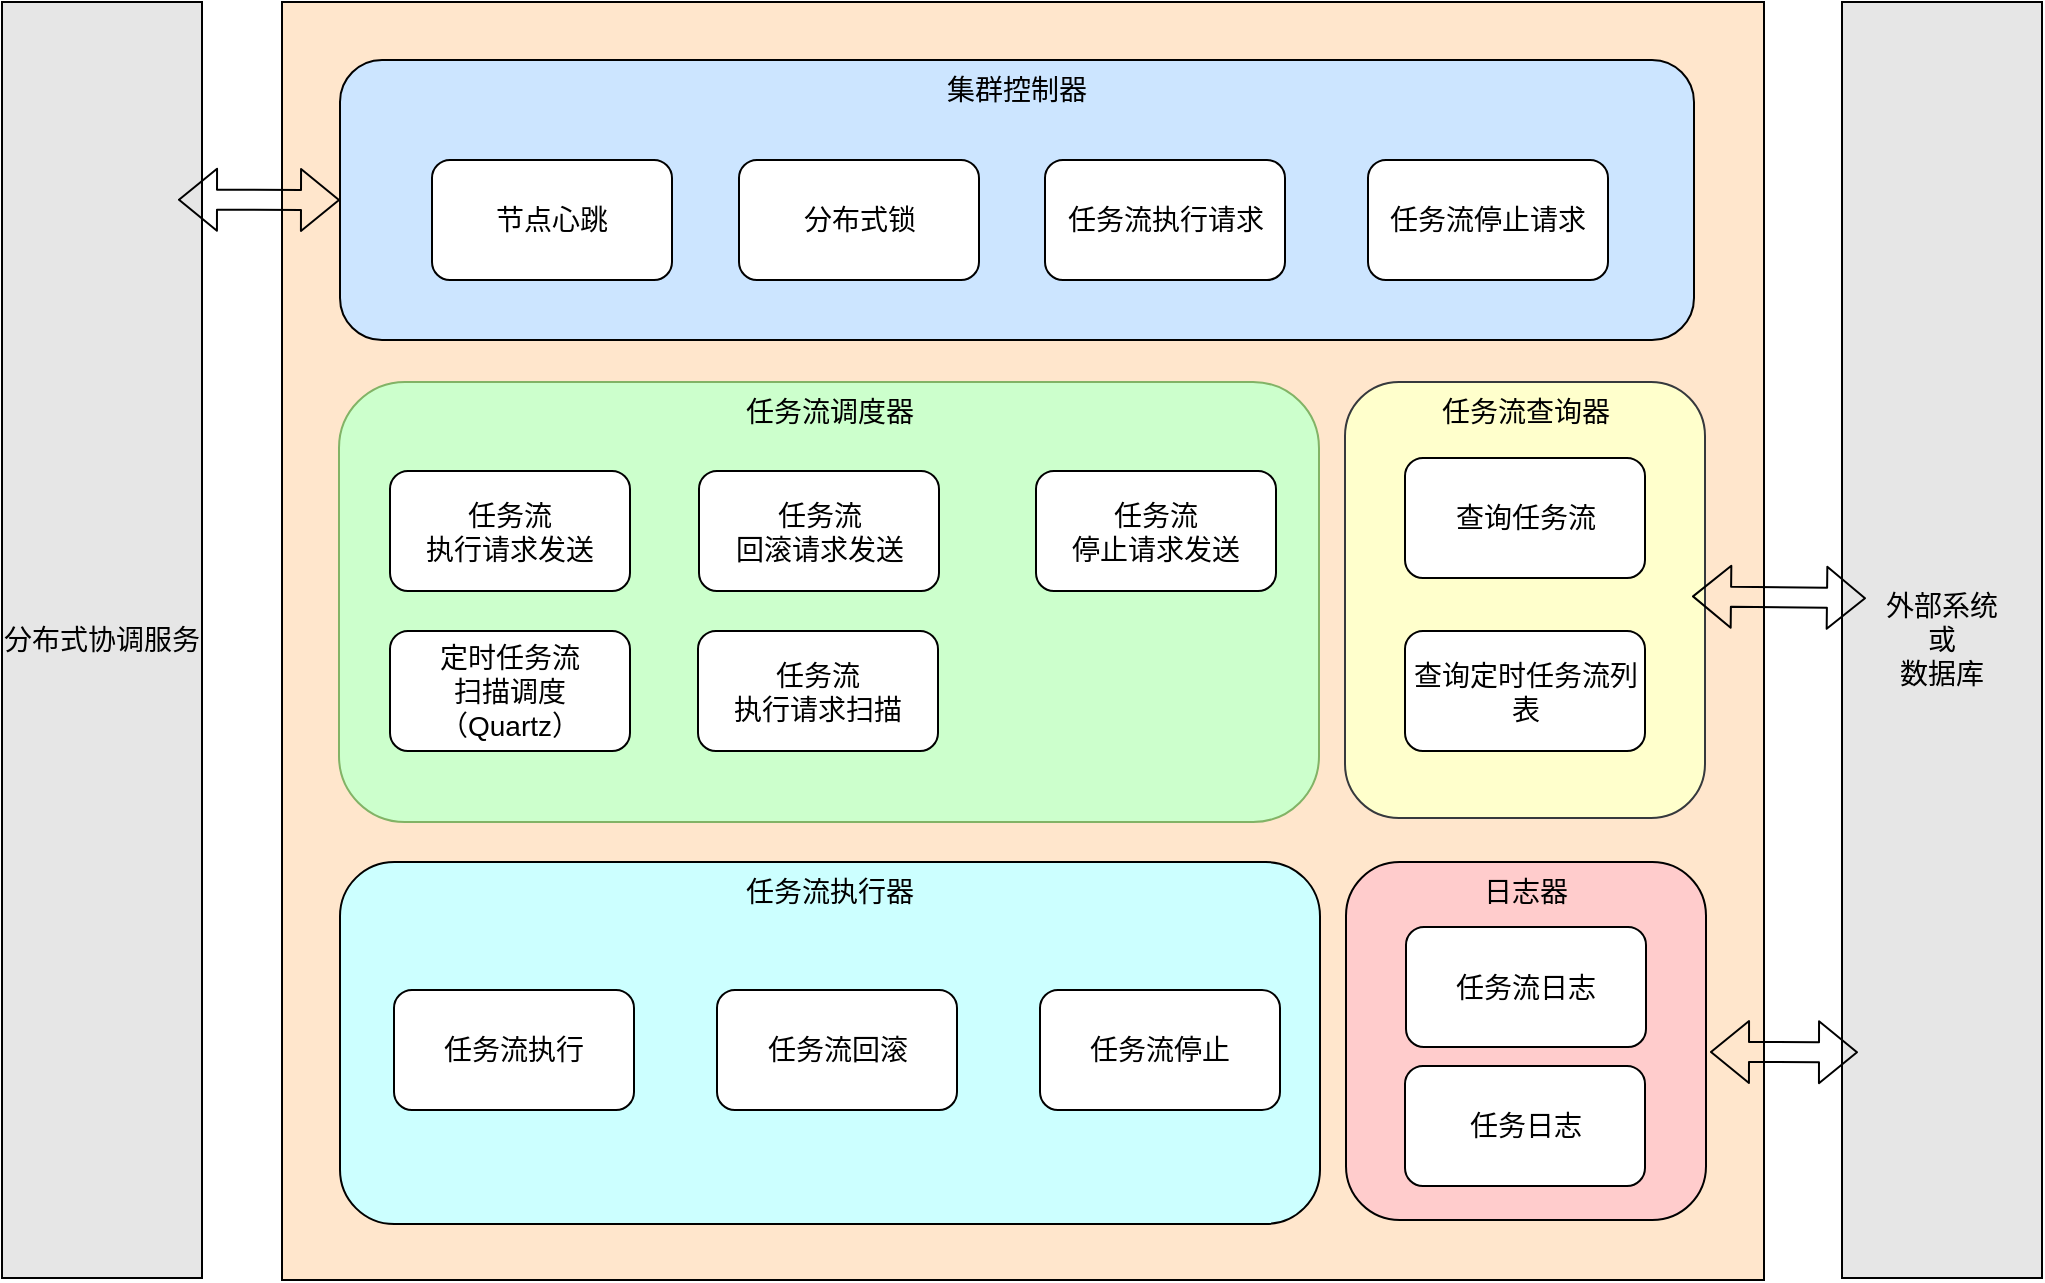 <mxfile version="14.6.13" type="device"><diagram id="cEkhQ44Od71kuKnbTuHy" name="第 1 页"><mxGraphModel dx="1186" dy="619" grid="0" gridSize="10" guides="1" tooltips="1" connect="1" arrows="1" fold="1" page="1" pageScale="1" pageWidth="1169" pageHeight="827" math="0" shadow="0"><root><mxCell id="0"/><mxCell id="1" parent="0"/><mxCell id="U7vslU7O1lmrwW9tfunQ-16" value="" style="rounded=0;whiteSpace=wrap;html=1;fillColor=#FFE6CC;fontSize=14;" parent="1" vertex="1"><mxGeometry x="223" y="49" width="741" height="639" as="geometry"/></mxCell><mxCell id="CjvS04yvlY0SCNouq8Uu-4" value="任务流执行器" style="rounded=1;whiteSpace=wrap;html=1;fillColor=#CCFFFF;verticalAlign=top;fontSize=14;" parent="1" vertex="1"><mxGeometry x="252" y="479" width="490" height="181" as="geometry"/></mxCell><mxCell id="CjvS04yvlY0SCNouq8Uu-7" value="集群控制器" style="rounded=1;whiteSpace=wrap;html=1;verticalAlign=top;fillColor=#CCE5FF;fontSize=14;" parent="1" vertex="1"><mxGeometry x="252" y="78" width="677" height="140" as="geometry"/></mxCell><mxCell id="U7vslU7O1lmrwW9tfunQ-1" value="任务流调度器" style="rounded=1;whiteSpace=wrap;html=1;fillColor=#CCFFCC;strokeColor=#82b366;verticalAlign=top;fontSize=14;" parent="1" vertex="1"><mxGeometry x="251.5" y="239" width="490" height="220" as="geometry"/></mxCell><mxCell id="U7vslU7O1lmrwW9tfunQ-2" value="节点心跳" style="rounded=1;whiteSpace=wrap;html=1;fontSize=14;" parent="1" vertex="1"><mxGeometry x="298" y="128" width="120" height="60" as="geometry"/></mxCell><mxCell id="U7vslU7O1lmrwW9tfunQ-3" value="任务流执行请求" style="rounded=1;whiteSpace=wrap;html=1;fontSize=14;" parent="1" vertex="1"><mxGeometry x="604.5" y="128" width="120" height="60" as="geometry"/></mxCell><mxCell id="U7vslU7O1lmrwW9tfunQ-4" value="任务流停止请求" style="rounded=1;whiteSpace=wrap;html=1;fontSize=14;" parent="1" vertex="1"><mxGeometry x="766" y="128" width="120" height="60" as="geometry"/></mxCell><mxCell id="U7vslU7O1lmrwW9tfunQ-5" value="任务流&lt;br&gt;执行请求发送" style="rounded=1;whiteSpace=wrap;html=1;fontSize=14;" parent="1" vertex="1"><mxGeometry x="277" y="283.5" width="120" height="60" as="geometry"/></mxCell><mxCell id="U7vslU7O1lmrwW9tfunQ-6" value="任务流&lt;br&gt;回滚请求发送" style="rounded=1;whiteSpace=wrap;html=1;fontSize=14;" parent="1" vertex="1"><mxGeometry x="431.5" y="283.5" width="120" height="60" as="geometry"/></mxCell><mxCell id="U7vslU7O1lmrwW9tfunQ-7" value="定时任务流&lt;br&gt;扫描调度&lt;br style=&quot;font-size: 14px&quot;&gt;（Quartz）" style="rounded=1;whiteSpace=wrap;html=1;fontSize=14;" parent="1" vertex="1"><mxGeometry x="277" y="363.5" width="120" height="60" as="geometry"/></mxCell><mxCell id="U7vslU7O1lmrwW9tfunQ-8" value="任务流&lt;br&gt;执行请求扫描" style="rounded=1;whiteSpace=wrap;html=1;fontSize=14;" parent="1" vertex="1"><mxGeometry x="431" y="363.5" width="120" height="60" as="geometry"/></mxCell><mxCell id="U7vslU7O1lmrwW9tfunQ-9" value="任务流查询器" style="rounded=1;whiteSpace=wrap;html=1;verticalAlign=top;fillColor=#FFFFCC;strokeColor=#36393d;fontSize=14;" parent="1" vertex="1"><mxGeometry x="754.5" y="239" width="180" height="218" as="geometry"/></mxCell><mxCell id="U7vslU7O1lmrwW9tfunQ-12" value="查询任务流" style="rounded=1;whiteSpace=wrap;html=1;fontSize=14;" parent="1" vertex="1"><mxGeometry x="784.5" y="277" width="120" height="60" as="geometry"/></mxCell><mxCell id="U7vslU7O1lmrwW9tfunQ-13" value="查询定时任务流列表" style="rounded=1;whiteSpace=wrap;html=1;fontSize=14;" parent="1" vertex="1"><mxGeometry x="784.5" y="363.5" width="120" height="60" as="geometry"/></mxCell><mxCell id="CjvS04yvlY0SCNouq8Uu-5" value="日志器" style="rounded=1;whiteSpace=wrap;html=1;verticalAlign=top;fillColor=#FFCCCC;fontSize=14;" parent="1" vertex="1"><mxGeometry x="755" y="479" width="180" height="179" as="geometry"/></mxCell><mxCell id="U7vslU7O1lmrwW9tfunQ-14" value="任务流日志" style="rounded=1;whiteSpace=wrap;html=1;fontSize=14;" parent="1" vertex="1"><mxGeometry x="785" y="511.5" width="120" height="60" as="geometry"/></mxCell><mxCell id="U7vslU7O1lmrwW9tfunQ-15" value="任务日志" style="rounded=1;whiteSpace=wrap;html=1;fontSize=14;" parent="1" vertex="1"><mxGeometry x="784.5" y="581" width="120" height="60" as="geometry"/></mxCell><mxCell id="U7vslU7O1lmrwW9tfunQ-17" value="任务流回滚" style="rounded=1;whiteSpace=wrap;html=1;fontSize=14;" parent="1" vertex="1"><mxGeometry x="440.5" y="543" width="120" height="60" as="geometry"/></mxCell><mxCell id="U7vslU7O1lmrwW9tfunQ-18" value="任务流停止" style="rounded=1;whiteSpace=wrap;html=1;fontSize=14;" parent="1" vertex="1"><mxGeometry x="602" y="543" width="120" height="60" as="geometry"/></mxCell><mxCell id="U7vslU7O1lmrwW9tfunQ-20" value="分布式协调服务" style="rounded=0;whiteSpace=wrap;html=1;fillColor=#E6E6E6;verticalAlign=middle;fontSize=14;" parent="1" vertex="1"><mxGeometry x="83" y="49" width="100" height="638" as="geometry"/></mxCell><mxCell id="U7vslU7O1lmrwW9tfunQ-21" value="外部系统&lt;br style=&quot;font-size: 14px;&quot;&gt;或&lt;br style=&quot;font-size: 14px;&quot;&gt;数据库" style="rounded=0;whiteSpace=wrap;html=1;fillColor=#E6E6E6;fontSize=14;" parent="1" vertex="1"><mxGeometry x="1003" y="49" width="100" height="638" as="geometry"/></mxCell><mxCell id="U7vslU7O1lmrwW9tfunQ-23" value="" style="shape=flexArrow;endArrow=classic;startArrow=classic;html=1;exitX=0.95;exitY=0.289;exitDx=0;exitDy=0;exitPerimeter=0;fontSize=14;" parent="1" edge="1"><mxGeometry width="50" height="50" relative="1" as="geometry"><mxPoint x="171" y="147.838" as="sourcePoint"/><mxPoint x="252" y="148" as="targetPoint"/></mxGeometry></mxCell><mxCell id="U7vslU7O1lmrwW9tfunQ-24" value="" style="shape=flexArrow;endArrow=classic;startArrow=classic;html=1;exitX=1;exitY=0.148;exitDx=0;exitDy=0;exitPerimeter=0;fontSize=14;entryX=0.02;entryY=0.451;entryDx=0;entryDy=0;entryPerimeter=0;" parent="1" edge="1"><mxGeometry width="50" height="50" relative="1" as="geometry"><mxPoint x="928" y="346.18" as="sourcePoint"/><mxPoint x="1015" y="347.112" as="targetPoint"/></mxGeometry></mxCell><mxCell id="U7vslU7O1lmrwW9tfunQ-25" value="" style="shape=flexArrow;endArrow=classic;startArrow=classic;html=1;entryX=-0.02;entryY=0.76;entryDx=0;entryDy=0;fontSize=14;entryPerimeter=0;" parent="1" edge="1"><mxGeometry width="50" height="50" relative="1" as="geometry"><mxPoint x="937" y="574" as="sourcePoint"/><mxPoint x="1011" y="574.12" as="targetPoint"/></mxGeometry></mxCell><mxCell id="U7vslU7O1lmrwW9tfunQ-27" value="任务流执行" style="rounded=1;whiteSpace=wrap;html=1;fontSize=14;" parent="1" vertex="1"><mxGeometry x="279" y="543" width="120" height="60" as="geometry"/></mxCell><mxCell id="WwegG__3_YbMNCMF7H0j-1" value="分布式锁" style="rounded=1;whiteSpace=wrap;html=1;fontSize=14;" parent="1" vertex="1"><mxGeometry x="451.5" y="128" width="120" height="60" as="geometry"/></mxCell><mxCell id="xVzJoyDkM0lr9CGm23Yw-1" value="任务流&lt;br&gt;停止请求发送" style="rounded=1;whiteSpace=wrap;html=1;fontSize=14;" parent="1" vertex="1"><mxGeometry x="600" y="283.5" width="120" height="60" as="geometry"/></mxCell></root></mxGraphModel></diagram></mxfile>